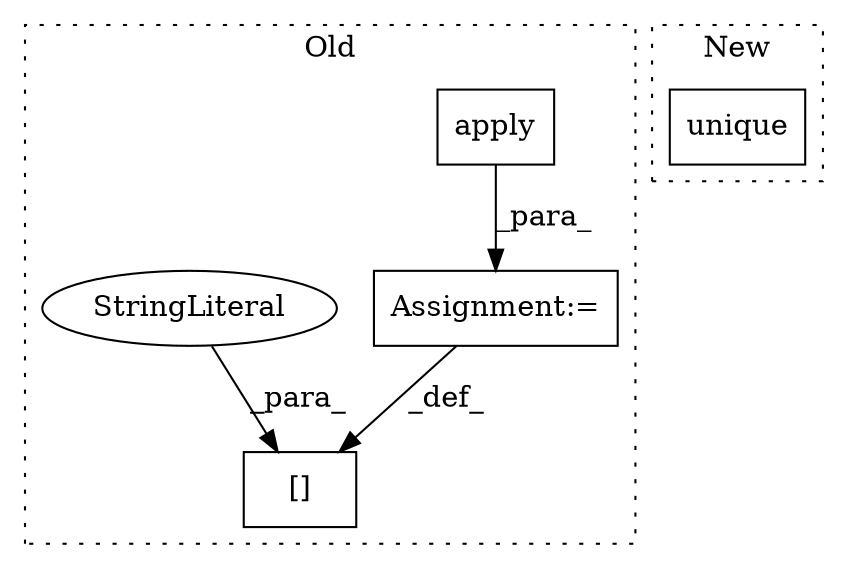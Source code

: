 digraph G {
subgraph cluster0 {
1 [label="apply" a="32" s="1370,1387" l="6,1" shape="box"];
3 [label="[]" a="2" s="1338,1360" l="8,1" shape="box"];
4 [label="StringLiteral" a="45" s="1346" l="14" shape="ellipse"];
5 [label="Assignment:=" a="7" s="1361" l="1" shape="box"];
label = "Old";
style="dotted";
}
subgraph cluster1 {
2 [label="unique" a="32" s="857" l="8" shape="box"];
label = "New";
style="dotted";
}
1 -> 5 [label="_para_"];
4 -> 3 [label="_para_"];
5 -> 3 [label="_def_"];
}